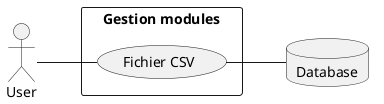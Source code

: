 @startuml
left to right direction
skinparam packageStyle rectangle
actor User
database Database
rectangle "Gestion modules" {
  User -- (Fichier CSV)
  (Fichier CSV) -- Database
}
@enduml